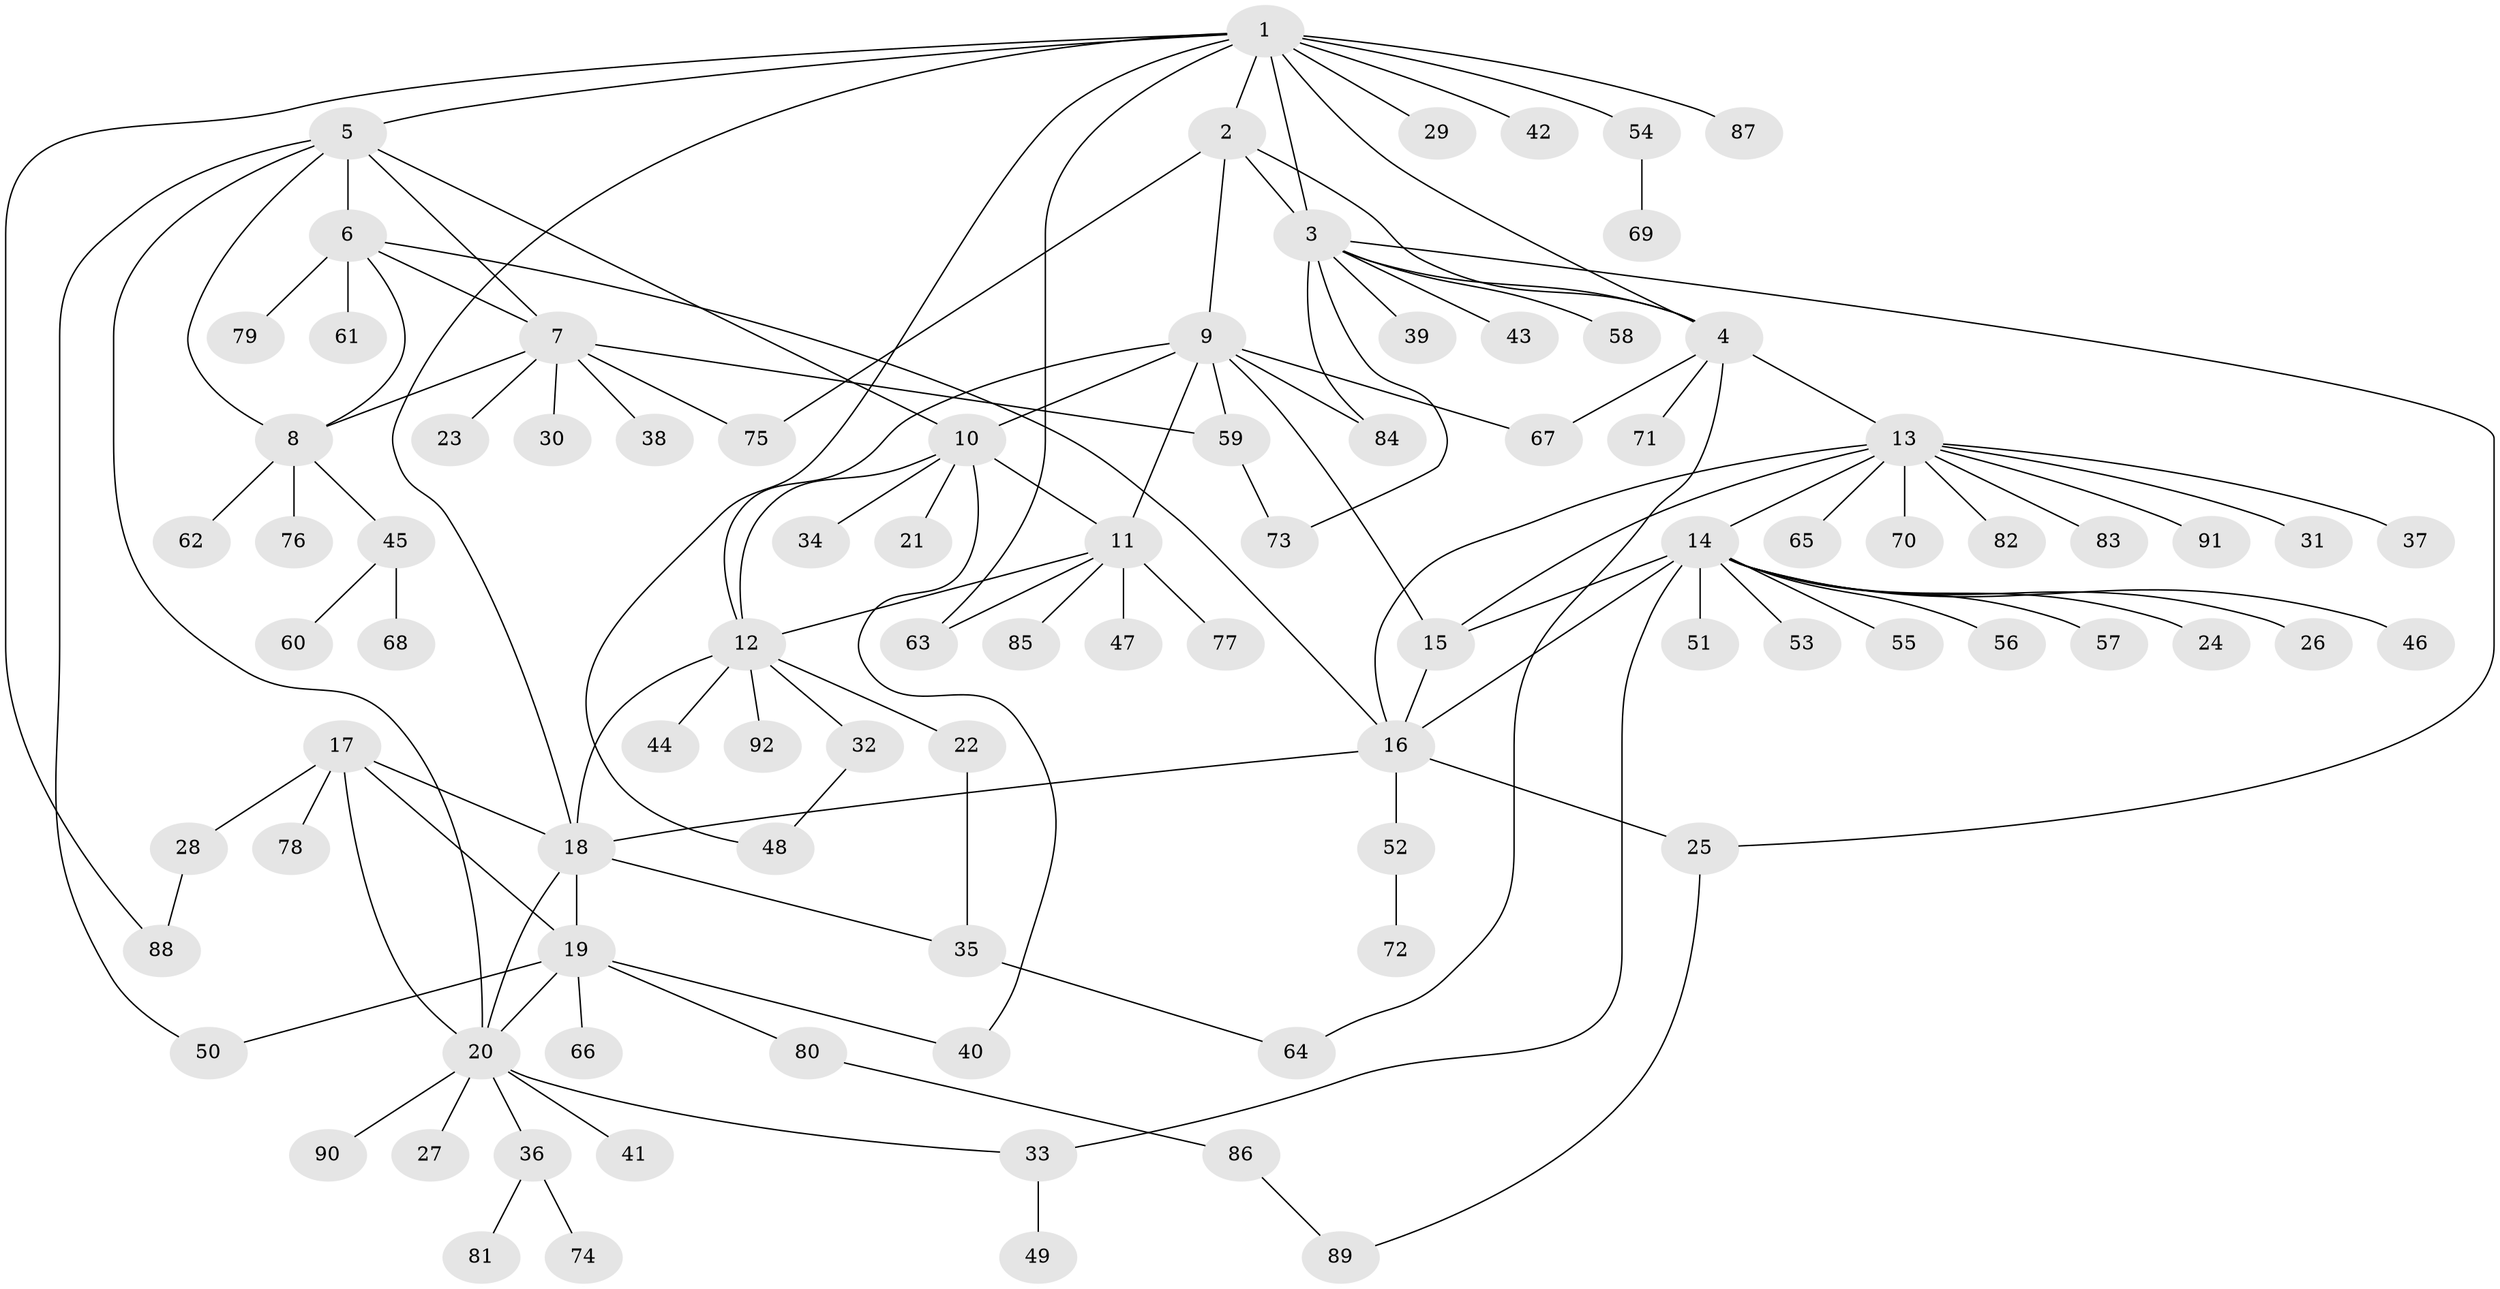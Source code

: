 // Generated by graph-tools (version 1.1) at 2025/55/03/09/25 04:55:03]
// undirected, 92 vertices, 127 edges
graph export_dot {
graph [start="1"]
  node [color=gray90,style=filled];
  1;
  2;
  3;
  4;
  5;
  6;
  7;
  8;
  9;
  10;
  11;
  12;
  13;
  14;
  15;
  16;
  17;
  18;
  19;
  20;
  21;
  22;
  23;
  24;
  25;
  26;
  27;
  28;
  29;
  30;
  31;
  32;
  33;
  34;
  35;
  36;
  37;
  38;
  39;
  40;
  41;
  42;
  43;
  44;
  45;
  46;
  47;
  48;
  49;
  50;
  51;
  52;
  53;
  54;
  55;
  56;
  57;
  58;
  59;
  60;
  61;
  62;
  63;
  64;
  65;
  66;
  67;
  68;
  69;
  70;
  71;
  72;
  73;
  74;
  75;
  76;
  77;
  78;
  79;
  80;
  81;
  82;
  83;
  84;
  85;
  86;
  87;
  88;
  89;
  90;
  91;
  92;
  1 -- 2;
  1 -- 3;
  1 -- 4;
  1 -- 5;
  1 -- 18;
  1 -- 29;
  1 -- 42;
  1 -- 48;
  1 -- 54;
  1 -- 63;
  1 -- 87;
  1 -- 88;
  2 -- 3;
  2 -- 4;
  2 -- 9;
  2 -- 75;
  3 -- 4;
  3 -- 25;
  3 -- 39;
  3 -- 43;
  3 -- 58;
  3 -- 73;
  3 -- 84;
  4 -- 13;
  4 -- 64;
  4 -- 67;
  4 -- 71;
  5 -- 6;
  5 -- 7;
  5 -- 8;
  5 -- 10;
  5 -- 20;
  5 -- 50;
  6 -- 7;
  6 -- 8;
  6 -- 16;
  6 -- 61;
  6 -- 79;
  7 -- 8;
  7 -- 23;
  7 -- 30;
  7 -- 38;
  7 -- 59;
  7 -- 75;
  8 -- 45;
  8 -- 62;
  8 -- 76;
  9 -- 10;
  9 -- 11;
  9 -- 12;
  9 -- 15;
  9 -- 59;
  9 -- 67;
  9 -- 84;
  10 -- 11;
  10 -- 12;
  10 -- 21;
  10 -- 34;
  10 -- 40;
  11 -- 12;
  11 -- 47;
  11 -- 63;
  11 -- 77;
  11 -- 85;
  12 -- 18;
  12 -- 22;
  12 -- 32;
  12 -- 44;
  12 -- 92;
  13 -- 14;
  13 -- 15;
  13 -- 16;
  13 -- 31;
  13 -- 37;
  13 -- 65;
  13 -- 70;
  13 -- 82;
  13 -- 83;
  13 -- 91;
  14 -- 15;
  14 -- 16;
  14 -- 24;
  14 -- 26;
  14 -- 33;
  14 -- 46;
  14 -- 51;
  14 -- 53;
  14 -- 55;
  14 -- 56;
  14 -- 57;
  15 -- 16;
  16 -- 18;
  16 -- 25;
  16 -- 52;
  17 -- 18;
  17 -- 19;
  17 -- 20;
  17 -- 28;
  17 -- 78;
  18 -- 19;
  18 -- 20;
  18 -- 35;
  19 -- 20;
  19 -- 40;
  19 -- 50;
  19 -- 66;
  19 -- 80;
  20 -- 27;
  20 -- 33;
  20 -- 36;
  20 -- 41;
  20 -- 90;
  22 -- 35;
  25 -- 89;
  28 -- 88;
  32 -- 48;
  33 -- 49;
  35 -- 64;
  36 -- 74;
  36 -- 81;
  45 -- 60;
  45 -- 68;
  52 -- 72;
  54 -- 69;
  59 -- 73;
  80 -- 86;
  86 -- 89;
}
